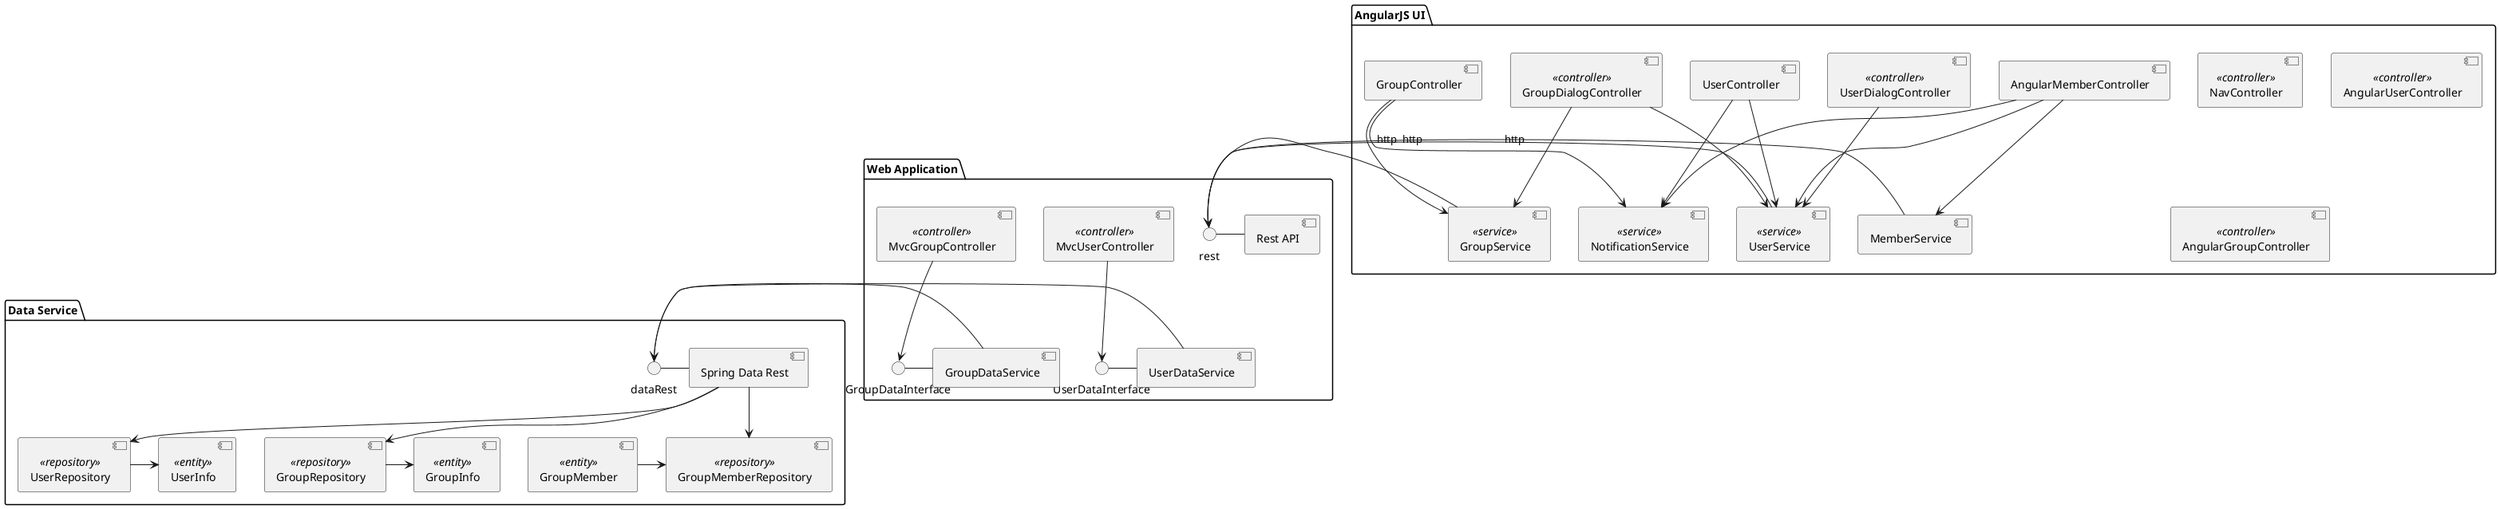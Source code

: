 @startuml
package "Data Service" {
    [UserInfo] << entity >>
    [GroupInfo] << entity >>
    [GroupMember] << entity >>
    [UserRepository] << repository >>
    [GroupRepository] << repository >>
    [GroupMemberRepository] << repository >>
    [UserRepository] -> [UserInfo]
    [GroupRepository] -> [GroupInfo]
    [GroupMember] -> [GroupMemberRepository]
    dataRest - [Spring Data Rest]
    [Spring Data Rest] --> [UserRepository]
    [Spring Data Rest] --> [GroupRepository]
    [Spring Data Rest] --> [GroupMemberRepository]
}

package "Web Application" {
    rest - [Rest API]
    [MvcUserController] << controller >>
    [MvcGroupController] << controller >>
    () UserDataInterface - [UserDataService]
    () GroupDataInterface - [GroupDataService]
    [MvcUserController] -down-> UserDataInterface
    [MvcGroupController] -down-> GroupDataInterface
    [UserDataService] -> dataRest
    [GroupDataService] -> dataRest
}

package "AngularJS UI" {
    [NavController] << controller >>
    [NotificationService] << service >>
    [AngularUserController] << controller >>
    [UserService] << service >>
    [UserDialogController] << controller >>
    [UserController] -down-> [UserService]
    [UserController] -down-> [NotificationService]
    [UserDialogController] -down-> [UserService]
    [UserService] -right-> rest : http
    [AngularGroupController] << controller >>
    [GroupService] << service >>
    [GroupDialogController] << controller >>
    [GroupDialogController] -down-> [UserService]
    [GroupController] -down-> [GroupService]
    [GroupController] -down-> [NotificationService]
    [GroupDialogController] -down-> [GroupService]
    [GroupService] -left-> rest : http
    [AngularMemberController] -down-> [MemberService]
    [AngularMemberController] -> [NotificationService]
    [AngularMemberController] -down-> [UserService]
    [MemberService] -> rest : http
}


@enduml